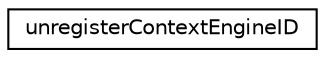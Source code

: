 digraph "Graphical Class Hierarchy"
{
  edge [fontname="Helvetica",fontsize="10",labelfontname="Helvetica",labelfontsize="10"];
  node [fontname="Helvetica",fontsize="10",shape=record];
  rankdir="LR";
  Node1 [label="unregisterContextEngineID",height=0.2,width=0.4,color="black", fillcolor="white", style="filled",URL="$structunregister_context_engine_i_d.html"];
}
